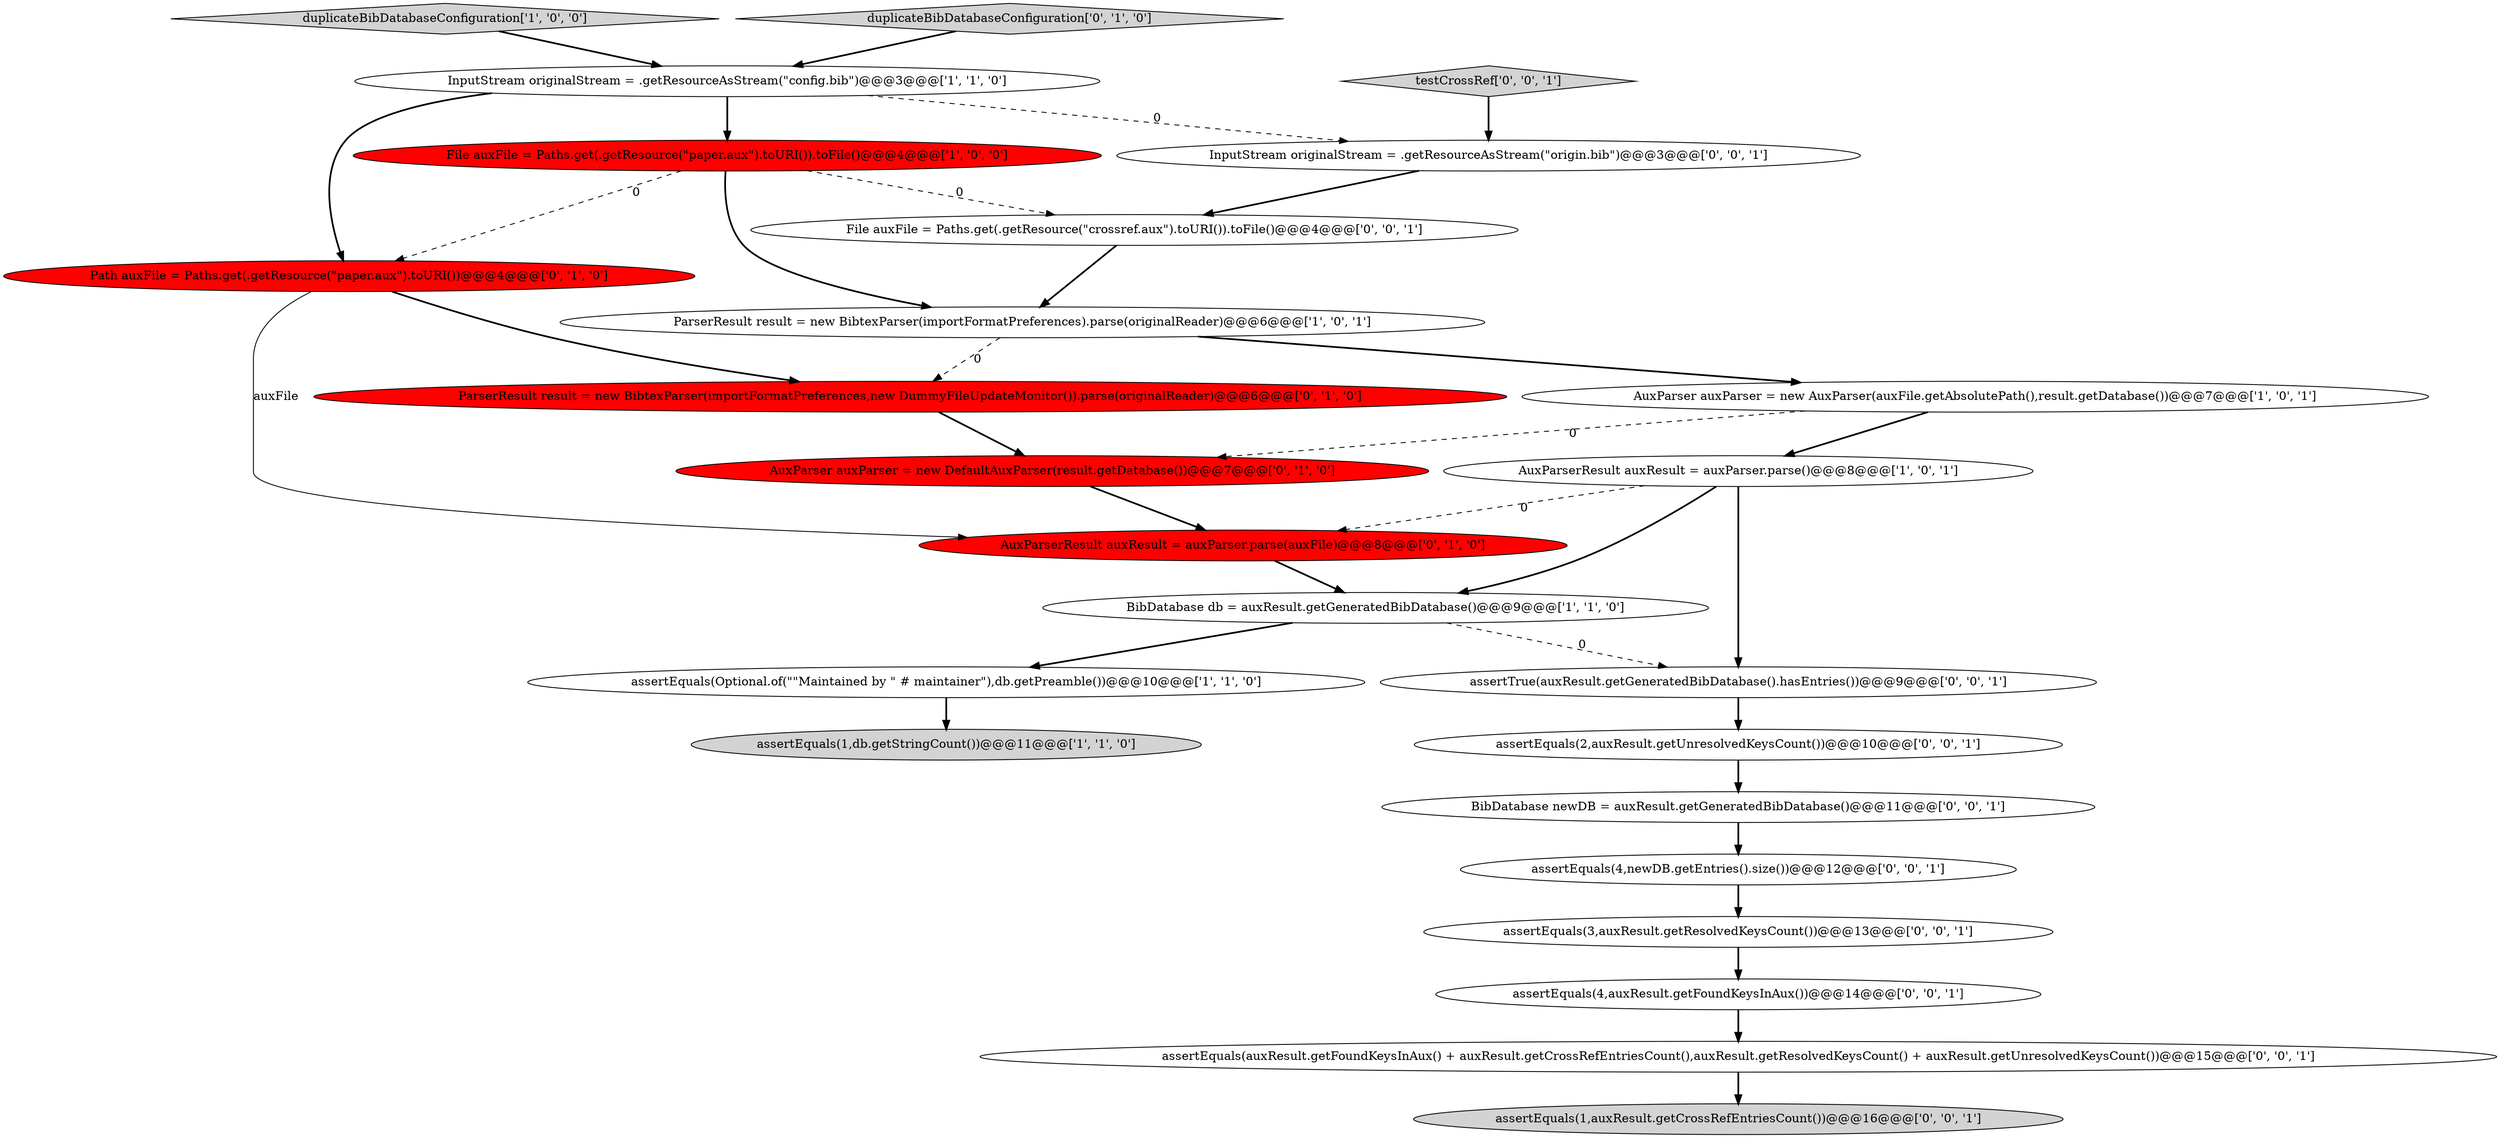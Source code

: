 digraph {
19 [style = filled, label = "assertEquals(4,newDB.getEntries().size())@@@12@@@['0', '0', '1']", fillcolor = white, shape = ellipse image = "AAA0AAABBB3BBB"];
7 [style = filled, label = "BibDatabase db = auxResult.getGeneratedBibDatabase()@@@9@@@['1', '1', '0']", fillcolor = white, shape = ellipse image = "AAA0AAABBB1BBB"];
23 [style = filled, label = "assertEquals(4,auxResult.getFoundKeysInAux())@@@14@@@['0', '0', '1']", fillcolor = white, shape = ellipse image = "AAA0AAABBB3BBB"];
18 [style = filled, label = "assertEquals(1,auxResult.getCrossRefEntriesCount())@@@16@@@['0', '0', '1']", fillcolor = lightgray, shape = ellipse image = "AAA0AAABBB3BBB"];
8 [style = filled, label = "duplicateBibDatabaseConfiguration['1', '0', '0']", fillcolor = lightgray, shape = diamond image = "AAA0AAABBB1BBB"];
2 [style = filled, label = "ParserResult result = new BibtexParser(importFormatPreferences).parse(originalReader)@@@6@@@['1', '0', '1']", fillcolor = white, shape = ellipse image = "AAA0AAABBB1BBB"];
17 [style = filled, label = "assertEquals(auxResult.getFoundKeysInAux() + auxResult.getCrossRefEntriesCount(),auxResult.getResolvedKeysCount() + auxResult.getUnresolvedKeysCount())@@@15@@@['0', '0', '1']", fillcolor = white, shape = ellipse image = "AAA0AAABBB3BBB"];
14 [style = filled, label = "assertTrue(auxResult.getGeneratedBibDatabase().hasEntries())@@@9@@@['0', '0', '1']", fillcolor = white, shape = ellipse image = "AAA0AAABBB3BBB"];
12 [style = filled, label = "duplicateBibDatabaseConfiguration['0', '1', '0']", fillcolor = lightgray, shape = diamond image = "AAA0AAABBB2BBB"];
20 [style = filled, label = "testCrossRef['0', '0', '1']", fillcolor = lightgray, shape = diamond image = "AAA0AAABBB3BBB"];
5 [style = filled, label = "assertEquals(1,db.getStringCount())@@@11@@@['1', '1', '0']", fillcolor = lightgray, shape = ellipse image = "AAA0AAABBB1BBB"];
13 [style = filled, label = "ParserResult result = new BibtexParser(importFormatPreferences,new DummyFileUpdateMonitor()).parse(originalReader)@@@6@@@['0', '1', '0']", fillcolor = red, shape = ellipse image = "AAA1AAABBB2BBB"];
9 [style = filled, label = "AuxParserResult auxResult = auxParser.parse(auxFile)@@@8@@@['0', '1', '0']", fillcolor = red, shape = ellipse image = "AAA1AAABBB2BBB"];
24 [style = filled, label = "assertEquals(2,auxResult.getUnresolvedKeysCount())@@@10@@@['0', '0', '1']", fillcolor = white, shape = ellipse image = "AAA0AAABBB3BBB"];
4 [style = filled, label = "AuxParserResult auxResult = auxParser.parse()@@@8@@@['1', '0', '1']", fillcolor = white, shape = ellipse image = "AAA0AAABBB1BBB"];
1 [style = filled, label = "File auxFile = Paths.get(.getResource(\"paper.aux\").toURI()).toFile()@@@4@@@['1', '0', '0']", fillcolor = red, shape = ellipse image = "AAA1AAABBB1BBB"];
0 [style = filled, label = "assertEquals(Optional.of(\"\"Maintained by \" # maintainer\"),db.getPreamble())@@@10@@@['1', '1', '0']", fillcolor = white, shape = ellipse image = "AAA0AAABBB1BBB"];
22 [style = filled, label = "InputStream originalStream = .getResourceAsStream(\"origin.bib\")@@@3@@@['0', '0', '1']", fillcolor = white, shape = ellipse image = "AAA0AAABBB3BBB"];
11 [style = filled, label = "AuxParser auxParser = new DefaultAuxParser(result.getDatabase())@@@7@@@['0', '1', '0']", fillcolor = red, shape = ellipse image = "AAA1AAABBB2BBB"];
21 [style = filled, label = "File auxFile = Paths.get(.getResource(\"crossref.aux\").toURI()).toFile()@@@4@@@['0', '0', '1']", fillcolor = white, shape = ellipse image = "AAA0AAABBB3BBB"];
16 [style = filled, label = "assertEquals(3,auxResult.getResolvedKeysCount())@@@13@@@['0', '0', '1']", fillcolor = white, shape = ellipse image = "AAA0AAABBB3BBB"];
3 [style = filled, label = "AuxParser auxParser = new AuxParser(auxFile.getAbsolutePath(),result.getDatabase())@@@7@@@['1', '0', '1']", fillcolor = white, shape = ellipse image = "AAA0AAABBB1BBB"];
6 [style = filled, label = "InputStream originalStream = .getResourceAsStream(\"config.bib\")@@@3@@@['1', '1', '0']", fillcolor = white, shape = ellipse image = "AAA0AAABBB1BBB"];
10 [style = filled, label = "Path auxFile = Paths.get(.getResource(\"paper.aux\").toURI())@@@4@@@['0', '1', '0']", fillcolor = red, shape = ellipse image = "AAA1AAABBB2BBB"];
15 [style = filled, label = "BibDatabase newDB = auxResult.getGeneratedBibDatabase()@@@11@@@['0', '0', '1']", fillcolor = white, shape = ellipse image = "AAA0AAABBB3BBB"];
14->24 [style = bold, label=""];
4->14 [style = bold, label=""];
7->14 [style = dashed, label="0"];
2->3 [style = bold, label=""];
22->21 [style = bold, label=""];
7->0 [style = bold, label=""];
8->6 [style = bold, label=""];
1->21 [style = dashed, label="0"];
1->10 [style = dashed, label="0"];
16->23 [style = bold, label=""];
9->7 [style = bold, label=""];
11->9 [style = bold, label=""];
12->6 [style = bold, label=""];
15->19 [style = bold, label=""];
3->4 [style = bold, label=""];
13->11 [style = bold, label=""];
6->22 [style = dashed, label="0"];
4->7 [style = bold, label=""];
21->2 [style = bold, label=""];
19->16 [style = bold, label=""];
20->22 [style = bold, label=""];
6->1 [style = bold, label=""];
4->9 [style = dashed, label="0"];
10->13 [style = bold, label=""];
10->9 [style = solid, label="auxFile"];
2->13 [style = dashed, label="0"];
6->10 [style = bold, label=""];
23->17 [style = bold, label=""];
1->2 [style = bold, label=""];
17->18 [style = bold, label=""];
3->11 [style = dashed, label="0"];
0->5 [style = bold, label=""];
24->15 [style = bold, label=""];
}
